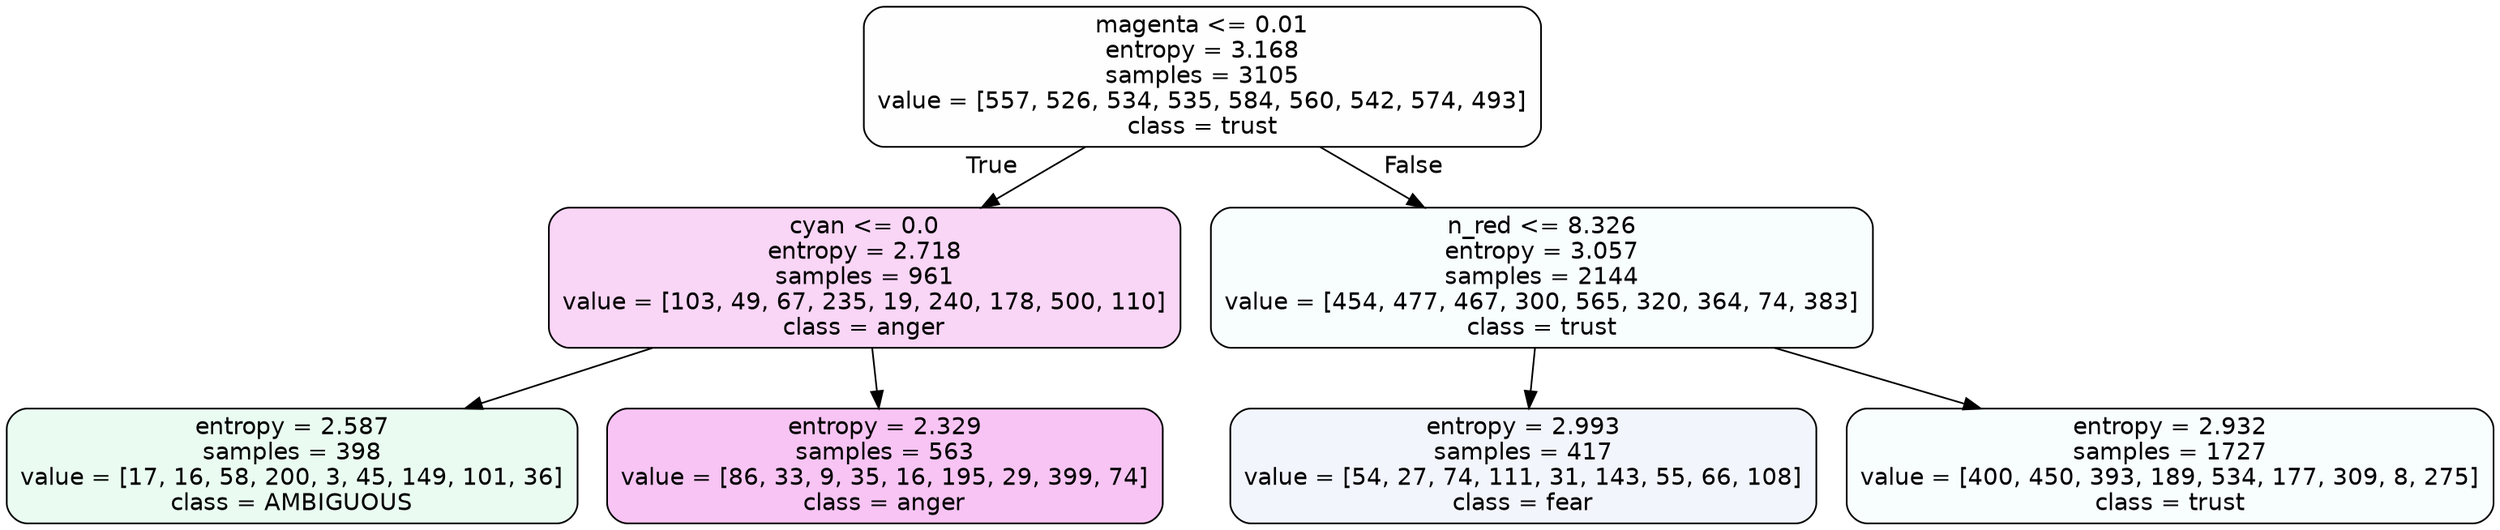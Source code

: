 digraph Tree {
node [shape=box, style="filled, rounded", color="black", fontname=helvetica] ;
edge [fontname=helvetica] ;
0 [label="magenta <= 0.01\nentropy = 3.168\nsamples = 3105\nvalue = [557, 526, 534, 535, 584, 560, 542, 574, 493]\nclass = trust", fillcolor="#39d7e501"] ;
1 [label="cyan <= 0.0\nentropy = 2.718\nsamples = 961\nvalue = [103, 49, 67, 235, 19, 240, 178, 500, 110]\nclass = anger", fillcolor="#e539d735"] ;
0 -> 1 [labeldistance=2.5, labelangle=45, headlabel="True"] ;
2 [label="entropy = 2.587\nsamples = 398\nvalue = [17, 16, 58, 200, 3, 45, 149, 101, 36]\nclass = AMBIGUOUS", fillcolor="#39e5811b"] ;
1 -> 2 ;
3 [label="entropy = 2.329\nsamples = 563\nvalue = [86, 33, 9, 35, 16, 195, 29, 399, 74]\nclass = anger", fillcolor="#e539d74c"] ;
1 -> 3 ;
4 [label="n_red <= 8.326\nentropy = 3.057\nsamples = 2144\nvalue = [454, 477, 467, 300, 565, 320, 364, 74, 383]\nclass = trust", fillcolor="#39d7e508"] ;
0 -> 4 [labeldistance=2.5, labelangle=-45, headlabel="False"] ;
5 [label="entropy = 2.993\nsamples = 417\nvalue = [54, 27, 74, 111, 31, 143, 55, 66, 108]\nclass = fear", fillcolor="#3964e50f"] ;
4 -> 5 ;
6 [label="entropy = 2.932\nsamples = 1727\nvalue = [400, 450, 393, 189, 534, 177, 309, 8, 275]\nclass = trust", fillcolor="#39d7e509"] ;
4 -> 6 ;
}